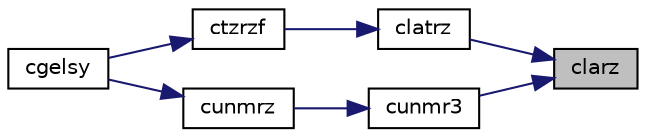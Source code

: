 digraph "clarz"
{
 // LATEX_PDF_SIZE
  edge [fontname="Helvetica",fontsize="10",labelfontname="Helvetica",labelfontsize="10"];
  node [fontname="Helvetica",fontsize="10",shape=record];
  rankdir="RL";
  Node1 [label="clarz",height=0.2,width=0.4,color="black", fillcolor="grey75", style="filled", fontcolor="black",tooltip="CLARZ applies an elementary reflector (as returned by stzrzf) to a general matrix."];
  Node1 -> Node2 [dir="back",color="midnightblue",fontsize="10",style="solid",fontname="Helvetica"];
  Node2 [label="clatrz",height=0.2,width=0.4,color="black", fillcolor="white", style="filled",URL="$clatrz_8f.html#a943526ad3c46d744601c6838dec3a20d",tooltip="CLATRZ factors an upper trapezoidal matrix by means of unitary transformations."];
  Node2 -> Node3 [dir="back",color="midnightblue",fontsize="10",style="solid",fontname="Helvetica"];
  Node3 [label="ctzrzf",height=0.2,width=0.4,color="black", fillcolor="white", style="filled",URL="$ctzrzf_8f.html#a7885f99c5a0e2b9c7afa38336b090b6d",tooltip="CTZRZF"];
  Node3 -> Node4 [dir="back",color="midnightblue",fontsize="10",style="solid",fontname="Helvetica"];
  Node4 [label="cgelsy",height=0.2,width=0.4,color="black", fillcolor="white", style="filled",URL="$cgelsy_8f.html#a9c3fdd95b68447e92700dffb218fc9db",tooltip="CGELSY solves overdetermined or underdetermined systems for GE matrices"];
  Node1 -> Node5 [dir="back",color="midnightblue",fontsize="10",style="solid",fontname="Helvetica"];
  Node5 [label="cunmr3",height=0.2,width=0.4,color="black", fillcolor="white", style="filled",URL="$cunmr3_8f.html#a8033d91426b95b3a8f21e8946cfc4b27",tooltip="CUNMR3 multiplies a general matrix by the unitary matrix from a RZ factorization determined by ctzrzf..."];
  Node5 -> Node6 [dir="back",color="midnightblue",fontsize="10",style="solid",fontname="Helvetica"];
  Node6 [label="cunmrz",height=0.2,width=0.4,color="black", fillcolor="white", style="filled",URL="$cunmrz_8f.html#a891e2fb2f9e07f4d36eb8693601b6479",tooltip="CUNMRZ"];
  Node6 -> Node4 [dir="back",color="midnightblue",fontsize="10",style="solid",fontname="Helvetica"];
}
